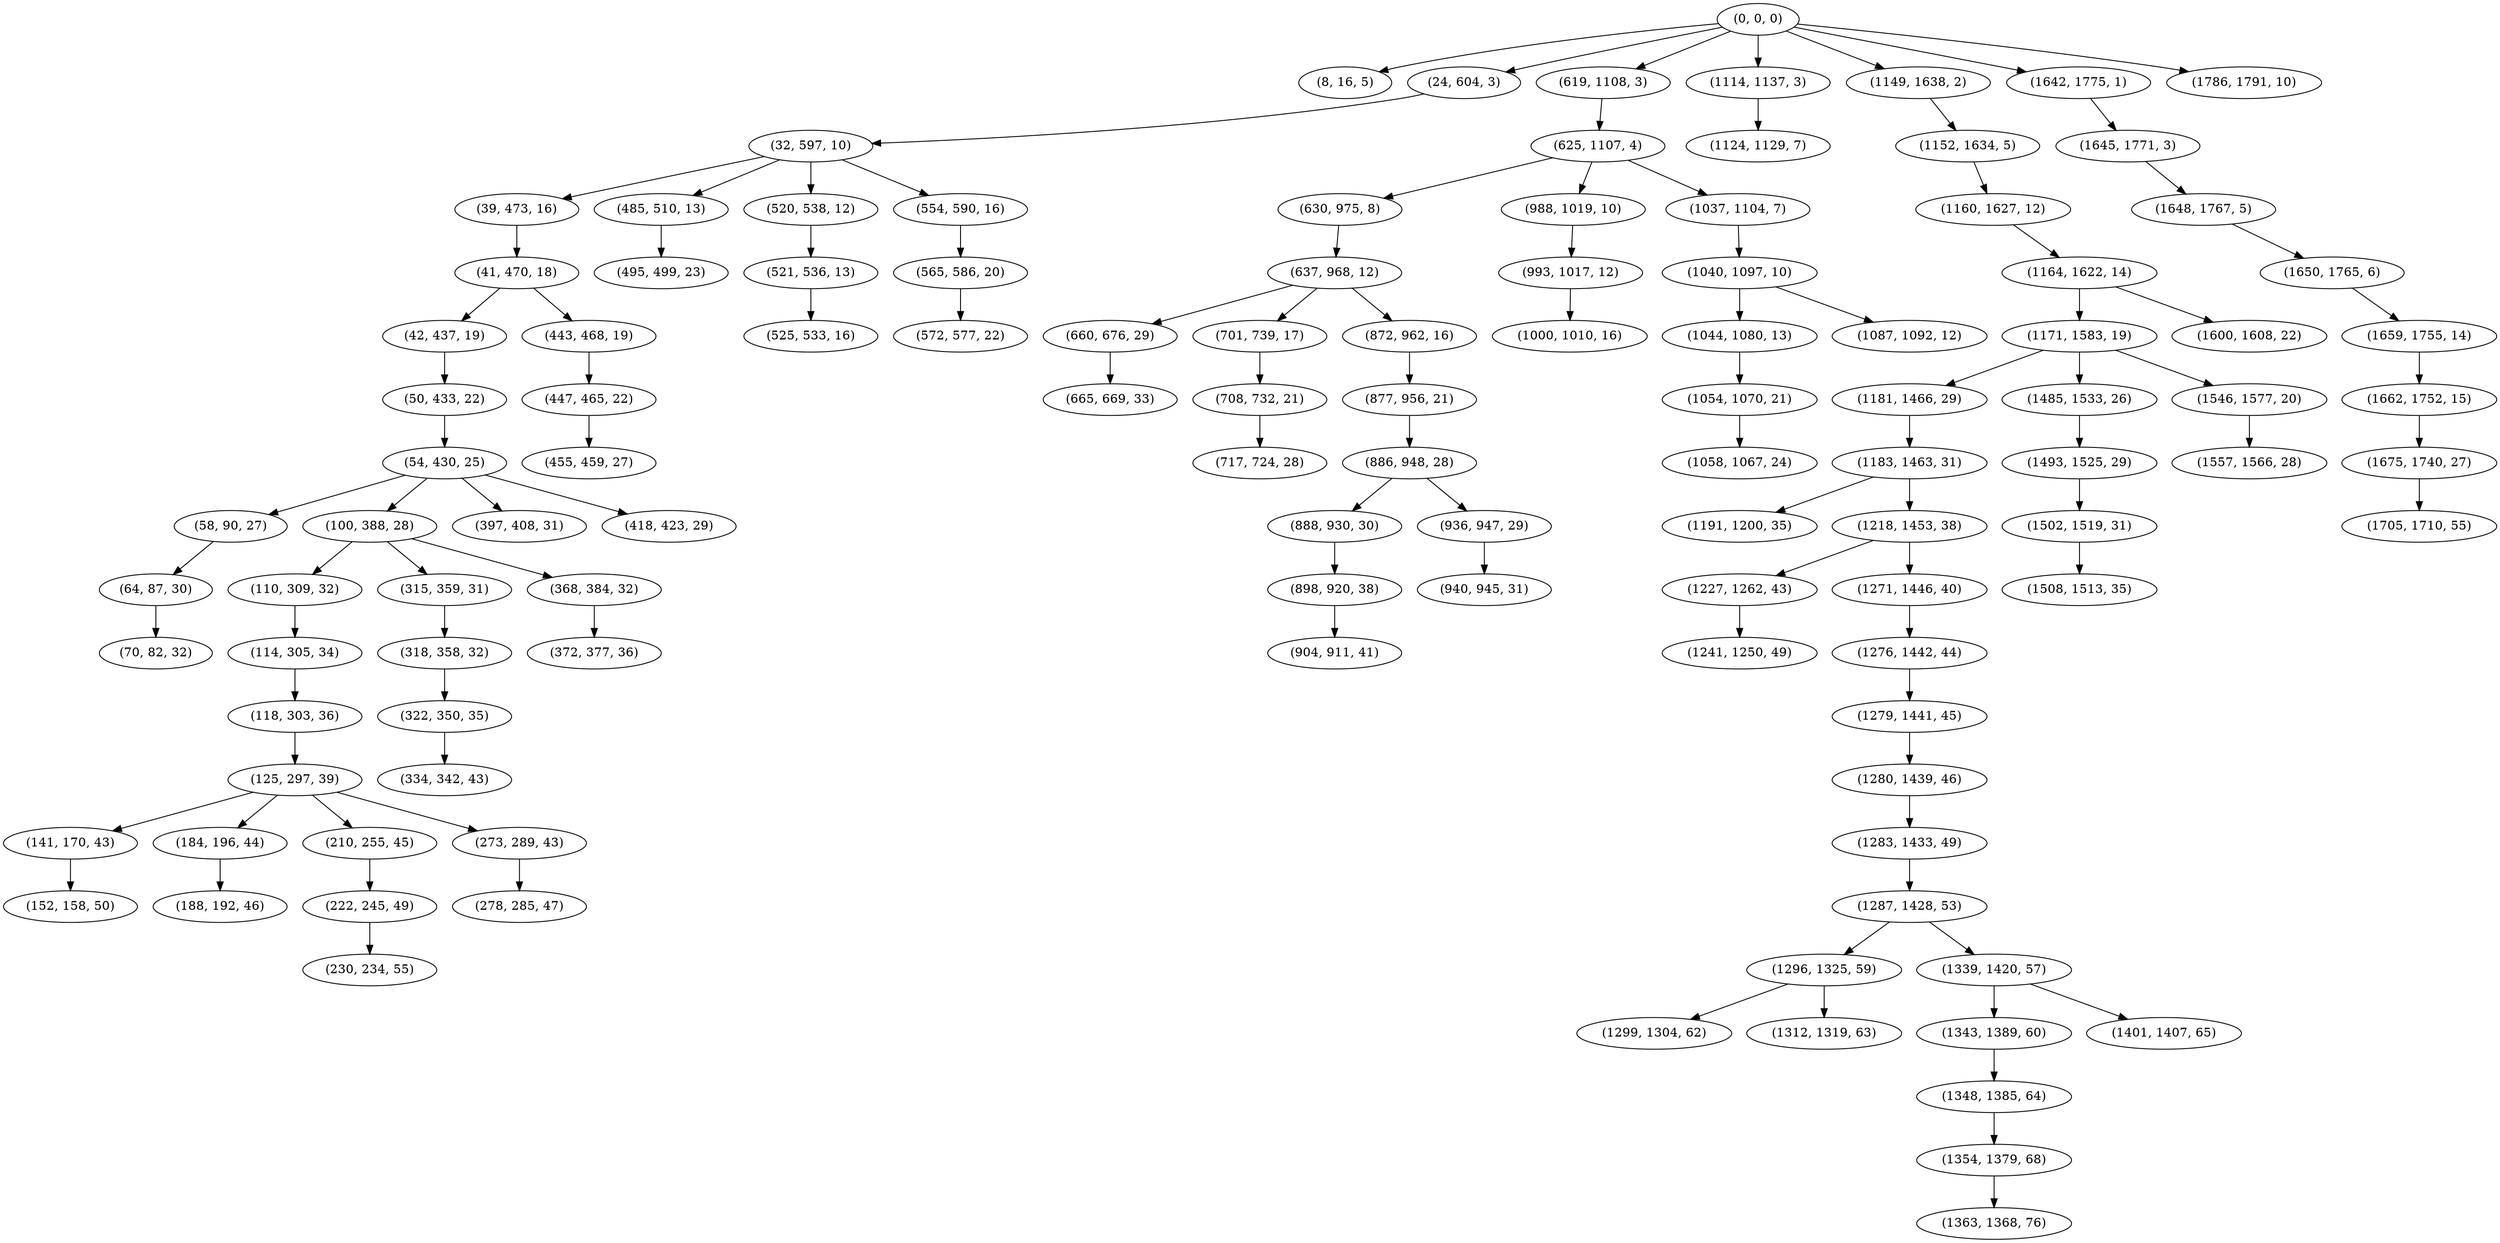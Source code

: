 digraph tree {
    "(0, 0, 0)";
    "(8, 16, 5)";
    "(24, 604, 3)";
    "(32, 597, 10)";
    "(39, 473, 16)";
    "(41, 470, 18)";
    "(42, 437, 19)";
    "(50, 433, 22)";
    "(54, 430, 25)";
    "(58, 90, 27)";
    "(64, 87, 30)";
    "(70, 82, 32)";
    "(100, 388, 28)";
    "(110, 309, 32)";
    "(114, 305, 34)";
    "(118, 303, 36)";
    "(125, 297, 39)";
    "(141, 170, 43)";
    "(152, 158, 50)";
    "(184, 196, 44)";
    "(188, 192, 46)";
    "(210, 255, 45)";
    "(222, 245, 49)";
    "(230, 234, 55)";
    "(273, 289, 43)";
    "(278, 285, 47)";
    "(315, 359, 31)";
    "(318, 358, 32)";
    "(322, 350, 35)";
    "(334, 342, 43)";
    "(368, 384, 32)";
    "(372, 377, 36)";
    "(397, 408, 31)";
    "(418, 423, 29)";
    "(443, 468, 19)";
    "(447, 465, 22)";
    "(455, 459, 27)";
    "(485, 510, 13)";
    "(495, 499, 23)";
    "(520, 538, 12)";
    "(521, 536, 13)";
    "(525, 533, 16)";
    "(554, 590, 16)";
    "(565, 586, 20)";
    "(572, 577, 22)";
    "(619, 1108, 3)";
    "(625, 1107, 4)";
    "(630, 975, 8)";
    "(637, 968, 12)";
    "(660, 676, 29)";
    "(665, 669, 33)";
    "(701, 739, 17)";
    "(708, 732, 21)";
    "(717, 724, 28)";
    "(872, 962, 16)";
    "(877, 956, 21)";
    "(886, 948, 28)";
    "(888, 930, 30)";
    "(898, 920, 38)";
    "(904, 911, 41)";
    "(936, 947, 29)";
    "(940, 945, 31)";
    "(988, 1019, 10)";
    "(993, 1017, 12)";
    "(1000, 1010, 16)";
    "(1037, 1104, 7)";
    "(1040, 1097, 10)";
    "(1044, 1080, 13)";
    "(1054, 1070, 21)";
    "(1058, 1067, 24)";
    "(1087, 1092, 12)";
    "(1114, 1137, 3)";
    "(1124, 1129, 7)";
    "(1149, 1638, 2)";
    "(1152, 1634, 5)";
    "(1160, 1627, 12)";
    "(1164, 1622, 14)";
    "(1171, 1583, 19)";
    "(1181, 1466, 29)";
    "(1183, 1463, 31)";
    "(1191, 1200, 35)";
    "(1218, 1453, 38)";
    "(1227, 1262, 43)";
    "(1241, 1250, 49)";
    "(1271, 1446, 40)";
    "(1276, 1442, 44)";
    "(1279, 1441, 45)";
    "(1280, 1439, 46)";
    "(1283, 1433, 49)";
    "(1287, 1428, 53)";
    "(1296, 1325, 59)";
    "(1299, 1304, 62)";
    "(1312, 1319, 63)";
    "(1339, 1420, 57)";
    "(1343, 1389, 60)";
    "(1348, 1385, 64)";
    "(1354, 1379, 68)";
    "(1363, 1368, 76)";
    "(1401, 1407, 65)";
    "(1485, 1533, 26)";
    "(1493, 1525, 29)";
    "(1502, 1519, 31)";
    "(1508, 1513, 35)";
    "(1546, 1577, 20)";
    "(1557, 1566, 28)";
    "(1600, 1608, 22)";
    "(1642, 1775, 1)";
    "(1645, 1771, 3)";
    "(1648, 1767, 5)";
    "(1650, 1765, 6)";
    "(1659, 1755, 14)";
    "(1662, 1752, 15)";
    "(1675, 1740, 27)";
    "(1705, 1710, 55)";
    "(1786, 1791, 10)";
    "(0, 0, 0)" -> "(8, 16, 5)";
    "(0, 0, 0)" -> "(24, 604, 3)";
    "(0, 0, 0)" -> "(619, 1108, 3)";
    "(0, 0, 0)" -> "(1114, 1137, 3)";
    "(0, 0, 0)" -> "(1149, 1638, 2)";
    "(0, 0, 0)" -> "(1642, 1775, 1)";
    "(0, 0, 0)" -> "(1786, 1791, 10)";
    "(24, 604, 3)" -> "(32, 597, 10)";
    "(32, 597, 10)" -> "(39, 473, 16)";
    "(32, 597, 10)" -> "(485, 510, 13)";
    "(32, 597, 10)" -> "(520, 538, 12)";
    "(32, 597, 10)" -> "(554, 590, 16)";
    "(39, 473, 16)" -> "(41, 470, 18)";
    "(41, 470, 18)" -> "(42, 437, 19)";
    "(41, 470, 18)" -> "(443, 468, 19)";
    "(42, 437, 19)" -> "(50, 433, 22)";
    "(50, 433, 22)" -> "(54, 430, 25)";
    "(54, 430, 25)" -> "(58, 90, 27)";
    "(54, 430, 25)" -> "(100, 388, 28)";
    "(54, 430, 25)" -> "(397, 408, 31)";
    "(54, 430, 25)" -> "(418, 423, 29)";
    "(58, 90, 27)" -> "(64, 87, 30)";
    "(64, 87, 30)" -> "(70, 82, 32)";
    "(100, 388, 28)" -> "(110, 309, 32)";
    "(100, 388, 28)" -> "(315, 359, 31)";
    "(100, 388, 28)" -> "(368, 384, 32)";
    "(110, 309, 32)" -> "(114, 305, 34)";
    "(114, 305, 34)" -> "(118, 303, 36)";
    "(118, 303, 36)" -> "(125, 297, 39)";
    "(125, 297, 39)" -> "(141, 170, 43)";
    "(125, 297, 39)" -> "(184, 196, 44)";
    "(125, 297, 39)" -> "(210, 255, 45)";
    "(125, 297, 39)" -> "(273, 289, 43)";
    "(141, 170, 43)" -> "(152, 158, 50)";
    "(184, 196, 44)" -> "(188, 192, 46)";
    "(210, 255, 45)" -> "(222, 245, 49)";
    "(222, 245, 49)" -> "(230, 234, 55)";
    "(273, 289, 43)" -> "(278, 285, 47)";
    "(315, 359, 31)" -> "(318, 358, 32)";
    "(318, 358, 32)" -> "(322, 350, 35)";
    "(322, 350, 35)" -> "(334, 342, 43)";
    "(368, 384, 32)" -> "(372, 377, 36)";
    "(443, 468, 19)" -> "(447, 465, 22)";
    "(447, 465, 22)" -> "(455, 459, 27)";
    "(485, 510, 13)" -> "(495, 499, 23)";
    "(520, 538, 12)" -> "(521, 536, 13)";
    "(521, 536, 13)" -> "(525, 533, 16)";
    "(554, 590, 16)" -> "(565, 586, 20)";
    "(565, 586, 20)" -> "(572, 577, 22)";
    "(619, 1108, 3)" -> "(625, 1107, 4)";
    "(625, 1107, 4)" -> "(630, 975, 8)";
    "(625, 1107, 4)" -> "(988, 1019, 10)";
    "(625, 1107, 4)" -> "(1037, 1104, 7)";
    "(630, 975, 8)" -> "(637, 968, 12)";
    "(637, 968, 12)" -> "(660, 676, 29)";
    "(637, 968, 12)" -> "(701, 739, 17)";
    "(637, 968, 12)" -> "(872, 962, 16)";
    "(660, 676, 29)" -> "(665, 669, 33)";
    "(701, 739, 17)" -> "(708, 732, 21)";
    "(708, 732, 21)" -> "(717, 724, 28)";
    "(872, 962, 16)" -> "(877, 956, 21)";
    "(877, 956, 21)" -> "(886, 948, 28)";
    "(886, 948, 28)" -> "(888, 930, 30)";
    "(886, 948, 28)" -> "(936, 947, 29)";
    "(888, 930, 30)" -> "(898, 920, 38)";
    "(898, 920, 38)" -> "(904, 911, 41)";
    "(936, 947, 29)" -> "(940, 945, 31)";
    "(988, 1019, 10)" -> "(993, 1017, 12)";
    "(993, 1017, 12)" -> "(1000, 1010, 16)";
    "(1037, 1104, 7)" -> "(1040, 1097, 10)";
    "(1040, 1097, 10)" -> "(1044, 1080, 13)";
    "(1040, 1097, 10)" -> "(1087, 1092, 12)";
    "(1044, 1080, 13)" -> "(1054, 1070, 21)";
    "(1054, 1070, 21)" -> "(1058, 1067, 24)";
    "(1114, 1137, 3)" -> "(1124, 1129, 7)";
    "(1149, 1638, 2)" -> "(1152, 1634, 5)";
    "(1152, 1634, 5)" -> "(1160, 1627, 12)";
    "(1160, 1627, 12)" -> "(1164, 1622, 14)";
    "(1164, 1622, 14)" -> "(1171, 1583, 19)";
    "(1164, 1622, 14)" -> "(1600, 1608, 22)";
    "(1171, 1583, 19)" -> "(1181, 1466, 29)";
    "(1171, 1583, 19)" -> "(1485, 1533, 26)";
    "(1171, 1583, 19)" -> "(1546, 1577, 20)";
    "(1181, 1466, 29)" -> "(1183, 1463, 31)";
    "(1183, 1463, 31)" -> "(1191, 1200, 35)";
    "(1183, 1463, 31)" -> "(1218, 1453, 38)";
    "(1218, 1453, 38)" -> "(1227, 1262, 43)";
    "(1218, 1453, 38)" -> "(1271, 1446, 40)";
    "(1227, 1262, 43)" -> "(1241, 1250, 49)";
    "(1271, 1446, 40)" -> "(1276, 1442, 44)";
    "(1276, 1442, 44)" -> "(1279, 1441, 45)";
    "(1279, 1441, 45)" -> "(1280, 1439, 46)";
    "(1280, 1439, 46)" -> "(1283, 1433, 49)";
    "(1283, 1433, 49)" -> "(1287, 1428, 53)";
    "(1287, 1428, 53)" -> "(1296, 1325, 59)";
    "(1287, 1428, 53)" -> "(1339, 1420, 57)";
    "(1296, 1325, 59)" -> "(1299, 1304, 62)";
    "(1296, 1325, 59)" -> "(1312, 1319, 63)";
    "(1339, 1420, 57)" -> "(1343, 1389, 60)";
    "(1339, 1420, 57)" -> "(1401, 1407, 65)";
    "(1343, 1389, 60)" -> "(1348, 1385, 64)";
    "(1348, 1385, 64)" -> "(1354, 1379, 68)";
    "(1354, 1379, 68)" -> "(1363, 1368, 76)";
    "(1485, 1533, 26)" -> "(1493, 1525, 29)";
    "(1493, 1525, 29)" -> "(1502, 1519, 31)";
    "(1502, 1519, 31)" -> "(1508, 1513, 35)";
    "(1546, 1577, 20)" -> "(1557, 1566, 28)";
    "(1642, 1775, 1)" -> "(1645, 1771, 3)";
    "(1645, 1771, 3)" -> "(1648, 1767, 5)";
    "(1648, 1767, 5)" -> "(1650, 1765, 6)";
    "(1650, 1765, 6)" -> "(1659, 1755, 14)";
    "(1659, 1755, 14)" -> "(1662, 1752, 15)";
    "(1662, 1752, 15)" -> "(1675, 1740, 27)";
    "(1675, 1740, 27)" -> "(1705, 1710, 55)";
}
